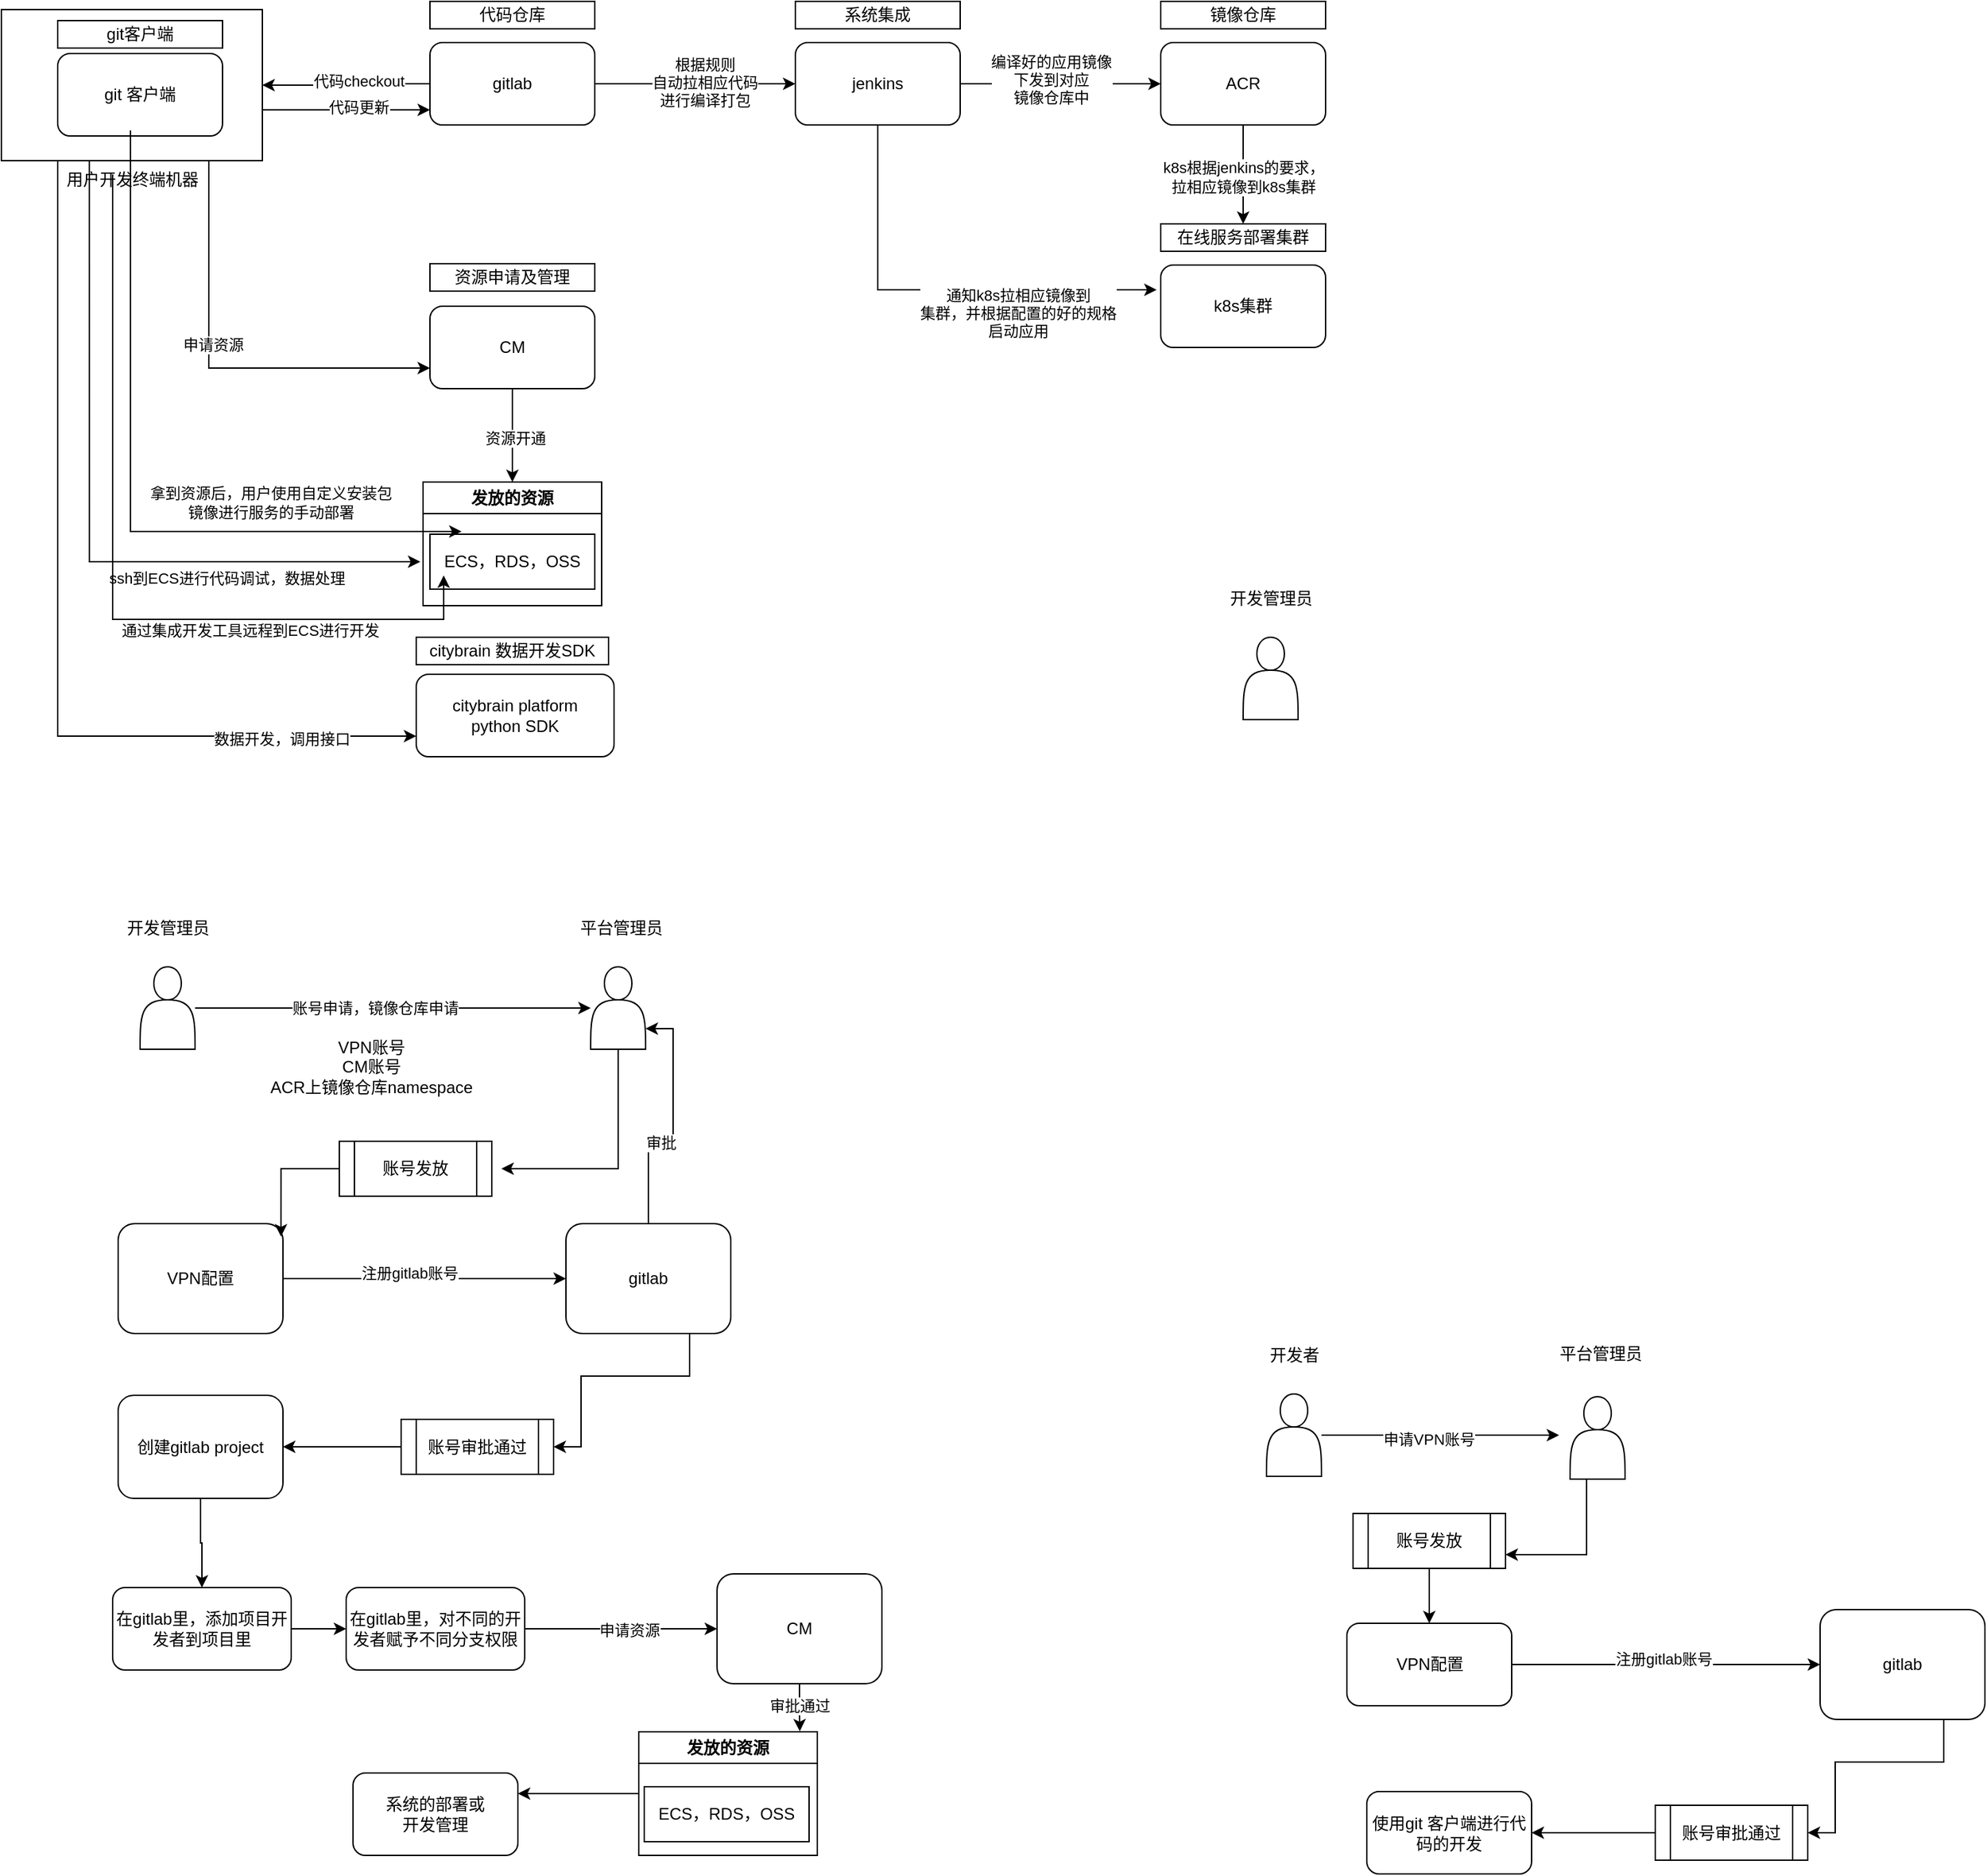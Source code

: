 <mxfile version="22.1.8" type="github">
  <diagram name="第 1 页" id="IHF5-MnVfziSvlJcvq6w">
    <mxGraphModel dx="1901" dy="1046" grid="1" gridSize="10" guides="1" tooltips="1" connect="1" arrows="1" fold="1" page="1" pageScale="1" pageWidth="1169" pageHeight="827" math="0" shadow="0">
      <root>
        <mxCell id="0" />
        <mxCell id="1" parent="0" />
        <mxCell id="IRgwDZgw4Co34BkoaDT--37" value="发放的资源" style="swimlane;whiteSpace=wrap;html=1;" vertex="1" parent="1">
          <mxGeometry x="386" y="560" width="130" height="90" as="geometry" />
        </mxCell>
        <mxCell id="IRgwDZgw4Co34BkoaDT--30" style="edgeStyle=orthogonalEdgeStyle;rounded=0;orthogonalLoop=1;jettySize=auto;html=1;entryX=0;entryY=0.75;entryDx=0;entryDy=0;" edge="1" parent="1" source="IRgwDZgw4Co34BkoaDT--29" target="IRgwDZgw4Co34BkoaDT--4">
          <mxGeometry relative="1" as="geometry">
            <mxPoint x="200" y="320" as="targetPoint" />
            <Array as="points">
              <mxPoint x="230" y="477" />
            </Array>
          </mxGeometry>
        </mxCell>
        <mxCell id="IRgwDZgw4Co34BkoaDT--31" value="申请资源" style="edgeLabel;html=1;align=center;verticalAlign=middle;resizable=0;points=[];" vertex="1" connectable="0" parent="IRgwDZgw4Co34BkoaDT--30">
          <mxGeometry x="-0.142" y="3" relative="1" as="geometry">
            <mxPoint as="offset" />
          </mxGeometry>
        </mxCell>
        <mxCell id="IRgwDZgw4Co34BkoaDT--34" style="edgeStyle=orthogonalEdgeStyle;rounded=0;orthogonalLoop=1;jettySize=auto;html=1;entryX=0;entryY=0.75;entryDx=0;entryDy=0;" edge="1" parent="1">
          <mxGeometry relative="1" as="geometry">
            <mxPoint x="269" y="289" as="sourcePoint" />
            <mxPoint x="391.0" y="289" as="targetPoint" />
            <Array as="points">
              <mxPoint x="300" y="289" />
              <mxPoint x="300" y="289" />
            </Array>
          </mxGeometry>
        </mxCell>
        <mxCell id="IRgwDZgw4Co34BkoaDT--35" value="代码更新" style="edgeLabel;html=1;align=center;verticalAlign=middle;resizable=0;points=[];" vertex="1" connectable="0" parent="IRgwDZgw4Co34BkoaDT--34">
          <mxGeometry x="0.143" y="2" relative="1" as="geometry">
            <mxPoint as="offset" />
          </mxGeometry>
        </mxCell>
        <mxCell id="IRgwDZgw4Co34BkoaDT--43" style="edgeStyle=orthogonalEdgeStyle;rounded=0;orthogonalLoop=1;jettySize=auto;html=1;entryX=0;entryY=0.5;entryDx=0;entryDy=0;" edge="1" parent="1">
          <mxGeometry relative="1" as="geometry">
            <mxPoint x="143.059" y="326" as="sourcePoint" />
            <mxPoint x="384" y="618" as="targetPoint" />
            <Array as="points">
              <mxPoint x="143" y="618" />
            </Array>
          </mxGeometry>
        </mxCell>
        <mxCell id="IRgwDZgw4Co34BkoaDT--44" value="ssh到ECS进行代码调试，数据处理" style="edgeLabel;html=1;align=center;verticalAlign=middle;resizable=0;points=[];" vertex="1" connectable="0" parent="IRgwDZgw4Co34BkoaDT--43">
          <mxGeometry x="0.322" y="-5" relative="1" as="geometry">
            <mxPoint x="40" y="7" as="offset" />
          </mxGeometry>
        </mxCell>
        <mxCell id="IRgwDZgw4Co34BkoaDT--49" style="edgeStyle=orthogonalEdgeStyle;rounded=0;orthogonalLoop=1;jettySize=auto;html=1;entryX=0;entryY=0.75;entryDx=0;entryDy=0;" edge="1" parent="1" source="IRgwDZgw4Co34BkoaDT--29" target="IRgwDZgw4Co34BkoaDT--47">
          <mxGeometry relative="1" as="geometry">
            <Array as="points">
              <mxPoint x="120" y="745" />
            </Array>
          </mxGeometry>
        </mxCell>
        <mxCell id="IRgwDZgw4Co34BkoaDT--50" value="数据开发，调用接口" style="edgeLabel;html=1;align=center;verticalAlign=middle;resizable=0;points=[];" vertex="1" connectable="0" parent="IRgwDZgw4Co34BkoaDT--49">
          <mxGeometry x="0.782" y="-2" relative="1" as="geometry">
            <mxPoint x="-24" as="offset" />
          </mxGeometry>
        </mxCell>
        <mxCell id="IRgwDZgw4Co34BkoaDT--29" value="用户开发终端机器" style="verticalLabelPosition=bottom;verticalAlign=top;html=1;shape=mxgraph.basic.rect;fillColor2=none;strokeWidth=1;size=20;indent=5;" vertex="1" parent="1">
          <mxGeometry x="79" y="216" width="190" height="110" as="geometry" />
        </mxCell>
        <mxCell id="IRgwDZgw4Co34BkoaDT--2" value="资源申请及管理" style="rounded=0;whiteSpace=wrap;html=1;" vertex="1" parent="1">
          <mxGeometry x="391" y="401" width="120" height="20" as="geometry" />
        </mxCell>
        <mxCell id="IRgwDZgw4Co34BkoaDT--15" style="edgeStyle=orthogonalEdgeStyle;rounded=0;orthogonalLoop=1;jettySize=auto;html=1;entryX=0;entryY=0.5;entryDx=0;entryDy=0;" edge="1" parent="1" source="IRgwDZgw4Co34BkoaDT--3" target="IRgwDZgw4Co34BkoaDT--6">
          <mxGeometry relative="1" as="geometry" />
        </mxCell>
        <mxCell id="IRgwDZgw4Co34BkoaDT--16" value="根据规则&lt;br&gt;自动拉相应代码&lt;br&gt;进行编译打包" style="edgeLabel;html=1;align=center;verticalAlign=middle;resizable=0;points=[];" vertex="1" connectable="0" parent="IRgwDZgw4Co34BkoaDT--15">
          <mxGeometry x="0.091" y="1" relative="1" as="geometry">
            <mxPoint as="offset" />
          </mxGeometry>
        </mxCell>
        <mxCell id="IRgwDZgw4Co34BkoaDT--32" style="edgeStyle=orthogonalEdgeStyle;rounded=0;orthogonalLoop=1;jettySize=auto;html=1;" edge="1" parent="1" source="IRgwDZgw4Co34BkoaDT--3" target="IRgwDZgw4Co34BkoaDT--29">
          <mxGeometry relative="1" as="geometry" />
        </mxCell>
        <mxCell id="IRgwDZgw4Co34BkoaDT--33" value="代码checkout" style="edgeLabel;html=1;align=center;verticalAlign=middle;resizable=0;points=[];" vertex="1" connectable="0" parent="IRgwDZgw4Co34BkoaDT--32">
          <mxGeometry x="-0.328" y="3" relative="1" as="geometry">
            <mxPoint x="-11" y="-5" as="offset" />
          </mxGeometry>
        </mxCell>
        <mxCell id="IRgwDZgw4Co34BkoaDT--3" value="gitlab" style="rounded=1;whiteSpace=wrap;html=1;" vertex="1" parent="1">
          <mxGeometry x="391" y="240" width="120" height="60" as="geometry" />
        </mxCell>
        <mxCell id="IRgwDZgw4Co34BkoaDT--41" style="edgeStyle=orthogonalEdgeStyle;rounded=0;orthogonalLoop=1;jettySize=auto;html=1;entryX=0.5;entryY=0;entryDx=0;entryDy=0;" edge="1" parent="1" source="IRgwDZgw4Co34BkoaDT--4" target="IRgwDZgw4Co34BkoaDT--37">
          <mxGeometry relative="1" as="geometry" />
        </mxCell>
        <mxCell id="IRgwDZgw4Co34BkoaDT--42" value="资源开通" style="edgeLabel;html=1;align=center;verticalAlign=middle;resizable=0;points=[];" vertex="1" connectable="0" parent="IRgwDZgw4Co34BkoaDT--41">
          <mxGeometry x="0.095" y="2" relative="1" as="geometry">
            <mxPoint y="-1" as="offset" />
          </mxGeometry>
        </mxCell>
        <mxCell id="IRgwDZgw4Co34BkoaDT--4" value="CM" style="rounded=1;whiteSpace=wrap;html=1;" vertex="1" parent="1">
          <mxGeometry x="391" y="432" width="120" height="60" as="geometry" />
        </mxCell>
        <mxCell id="IRgwDZgw4Co34BkoaDT--5" value="代码仓库" style="rounded=0;whiteSpace=wrap;html=1;" vertex="1" parent="1">
          <mxGeometry x="391" y="210" width="120" height="20" as="geometry" />
        </mxCell>
        <mxCell id="IRgwDZgw4Co34BkoaDT--17" style="edgeStyle=orthogonalEdgeStyle;rounded=0;orthogonalLoop=1;jettySize=auto;html=1;entryX=0;entryY=0.5;entryDx=0;entryDy=0;" edge="1" parent="1" source="IRgwDZgw4Co34BkoaDT--6" target="IRgwDZgw4Co34BkoaDT--8">
          <mxGeometry relative="1" as="geometry" />
        </mxCell>
        <mxCell id="IRgwDZgw4Co34BkoaDT--18" value="编译好的应用镜像&lt;br&gt;下发到对应&lt;br&gt;镜像仓库中" style="edgeLabel;html=1;align=center;verticalAlign=middle;resizable=0;points=[];" vertex="1" connectable="0" parent="IRgwDZgw4Co34BkoaDT--17">
          <mxGeometry x="-0.104" y="3" relative="1" as="geometry">
            <mxPoint as="offset" />
          </mxGeometry>
        </mxCell>
        <mxCell id="IRgwDZgw4Co34BkoaDT--19" style="edgeStyle=orthogonalEdgeStyle;rounded=0;orthogonalLoop=1;jettySize=auto;html=1;" edge="1" parent="1" source="IRgwDZgw4Co34BkoaDT--6">
          <mxGeometry relative="1" as="geometry">
            <mxPoint x="920" y="420" as="targetPoint" />
            <Array as="points">
              <mxPoint x="717" y="420" />
              <mxPoint x="911" y="420" />
            </Array>
          </mxGeometry>
        </mxCell>
        <mxCell id="IRgwDZgw4Co34BkoaDT--20" value="通知k8s拉相应镜像到&lt;br&gt;集群，并根据配置的好的规格&lt;br&gt;启动应用" style="edgeLabel;html=1;align=center;verticalAlign=middle;resizable=0;points=[];" vertex="1" connectable="0" parent="IRgwDZgw4Co34BkoaDT--19">
          <mxGeometry x="0.375" y="-2" relative="1" as="geometry">
            <mxPoint y="15" as="offset" />
          </mxGeometry>
        </mxCell>
        <mxCell id="IRgwDZgw4Co34BkoaDT--6" value="jenkins" style="rounded=1;whiteSpace=wrap;html=1;" vertex="1" parent="1">
          <mxGeometry x="657" y="240" width="120" height="60" as="geometry" />
        </mxCell>
        <mxCell id="IRgwDZgw4Co34BkoaDT--21" style="edgeStyle=orthogonalEdgeStyle;rounded=0;orthogonalLoop=1;jettySize=auto;html=1;entryX=0.5;entryY=0;entryDx=0;entryDy=0;" edge="1" parent="1" source="IRgwDZgw4Co34BkoaDT--8" target="IRgwDZgw4Co34BkoaDT--13">
          <mxGeometry relative="1" as="geometry" />
        </mxCell>
        <mxCell id="IRgwDZgw4Co34BkoaDT--22" value="k8s根据jenkins的要求，&lt;br&gt;拉相应镜像到k8s集群" style="edgeLabel;html=1;align=center;verticalAlign=middle;resizable=0;points=[];" vertex="1" connectable="0" parent="IRgwDZgw4Co34BkoaDT--21">
          <mxGeometry x="0.053" relative="1" as="geometry">
            <mxPoint as="offset" />
          </mxGeometry>
        </mxCell>
        <mxCell id="IRgwDZgw4Co34BkoaDT--8" value="ACR" style="rounded=1;whiteSpace=wrap;html=1;" vertex="1" parent="1">
          <mxGeometry x="923" y="240" width="120" height="60" as="geometry" />
        </mxCell>
        <mxCell id="IRgwDZgw4Co34BkoaDT--9" value="k8s集群" style="rounded=1;whiteSpace=wrap;html=1;" vertex="1" parent="1">
          <mxGeometry x="923" y="402" width="120" height="60" as="geometry" />
        </mxCell>
        <mxCell id="IRgwDZgw4Co34BkoaDT--10" value="git 客户端" style="rounded=1;whiteSpace=wrap;html=1;" vertex="1" parent="1">
          <mxGeometry x="120" y="248" width="120" height="60" as="geometry" />
        </mxCell>
        <mxCell id="IRgwDZgw4Co34BkoaDT--11" value="系统集成" style="rounded=0;whiteSpace=wrap;html=1;" vertex="1" parent="1">
          <mxGeometry x="657" y="210" width="120" height="20" as="geometry" />
        </mxCell>
        <mxCell id="IRgwDZgw4Co34BkoaDT--12" value="镜像仓库" style="rounded=0;whiteSpace=wrap;html=1;" vertex="1" parent="1">
          <mxGeometry x="923" y="210" width="120" height="20" as="geometry" />
        </mxCell>
        <mxCell id="IRgwDZgw4Co34BkoaDT--13" value="在线服务部署集群" style="rounded=0;whiteSpace=wrap;html=1;" vertex="1" parent="1">
          <mxGeometry x="923" y="372" width="120" height="20" as="geometry" />
        </mxCell>
        <mxCell id="IRgwDZgw4Co34BkoaDT--14" value="git客户端" style="rounded=0;whiteSpace=wrap;html=1;" vertex="1" parent="1">
          <mxGeometry x="120" y="224" width="120" height="20" as="geometry" />
        </mxCell>
        <mxCell id="IRgwDZgw4Co34BkoaDT--40" value="ECS，RDS，OSS" style="rounded=0;whiteSpace=wrap;html=1;" vertex="1" parent="1">
          <mxGeometry x="391" y="598" width="120" height="40" as="geometry" />
        </mxCell>
        <mxCell id="IRgwDZgw4Co34BkoaDT--47" value="citybrain platform&lt;br&gt;python SDK" style="rounded=1;whiteSpace=wrap;html=1;" vertex="1" parent="1">
          <mxGeometry x="381" y="700" width="144" height="60" as="geometry" />
        </mxCell>
        <mxCell id="IRgwDZgw4Co34BkoaDT--48" value="citybrain 数据开发SDK" style="rounded=0;whiteSpace=wrap;html=1;" vertex="1" parent="1">
          <mxGeometry x="381" y="673" width="140" height="20" as="geometry" />
        </mxCell>
        <mxCell id="IRgwDZgw4Co34BkoaDT--52" style="edgeStyle=orthogonalEdgeStyle;rounded=0;orthogonalLoop=1;jettySize=auto;html=1;entryX=0;entryY=0.5;entryDx=0;entryDy=0;" edge="1" parent="1">
          <mxGeometry relative="1" as="geometry">
            <mxPoint x="160" y="336" as="sourcePoint" />
            <mxPoint x="401" y="628" as="targetPoint" />
            <Array as="points">
              <mxPoint x="160" y="660" />
              <mxPoint x="401" y="660" />
            </Array>
          </mxGeometry>
        </mxCell>
        <mxCell id="IRgwDZgw4Co34BkoaDT--53" value="通过集成开发工具远程到ECS进行开发" style="edgeLabel;html=1;align=center;verticalAlign=middle;resizable=0;points=[];" vertex="1" connectable="0" parent="IRgwDZgw4Co34BkoaDT--52">
          <mxGeometry x="0.322" y="-5" relative="1" as="geometry">
            <mxPoint x="29" y="3" as="offset" />
          </mxGeometry>
        </mxCell>
        <mxCell id="IRgwDZgw4Co34BkoaDT--56" style="edgeStyle=orthogonalEdgeStyle;rounded=0;orthogonalLoop=1;jettySize=auto;html=1;entryX=0;entryY=0.5;entryDx=0;entryDy=0;" edge="1" parent="1">
          <mxGeometry relative="1" as="geometry">
            <mxPoint x="173" y="304" as="sourcePoint" />
            <mxPoint x="414" y="596" as="targetPoint" />
            <Array as="points">
              <mxPoint x="173" y="596" />
            </Array>
          </mxGeometry>
        </mxCell>
        <mxCell id="IRgwDZgw4Co34BkoaDT--57" value="拿到资源后，用户使用自定义安装包&lt;br&gt;镜像进行服务的手动部署" style="edgeLabel;html=1;align=center;verticalAlign=middle;resizable=0;points=[];" vertex="1" connectable="0" parent="IRgwDZgw4Co34BkoaDT--56">
          <mxGeometry x="0.322" y="-5" relative="1" as="geometry">
            <mxPoint x="41" y="-26" as="offset" />
          </mxGeometry>
        </mxCell>
        <mxCell id="IRgwDZgw4Co34BkoaDT--64" style="edgeStyle=orthogonalEdgeStyle;rounded=0;orthogonalLoop=1;jettySize=auto;html=1;" edge="1" parent="1" source="IRgwDZgw4Co34BkoaDT--58" target="IRgwDZgw4Co34BkoaDT--62">
          <mxGeometry relative="1" as="geometry" />
        </mxCell>
        <mxCell id="IRgwDZgw4Co34BkoaDT--65" value="账号申请，镜像仓库申请" style="edgeLabel;html=1;align=center;verticalAlign=middle;resizable=0;points=[];" vertex="1" connectable="0" parent="IRgwDZgw4Co34BkoaDT--64">
          <mxGeometry x="-0.092" relative="1" as="geometry">
            <mxPoint as="offset" />
          </mxGeometry>
        </mxCell>
        <mxCell id="IRgwDZgw4Co34BkoaDT--58" value="" style="shape=actor;whiteSpace=wrap;html=1;" vertex="1" parent="1">
          <mxGeometry x="180" y="913" width="40" height="60" as="geometry" />
        </mxCell>
        <mxCell id="IRgwDZgw4Co34BkoaDT--60" value="开发管理员" style="text;html=1;align=center;verticalAlign=middle;resizable=0;points=[];autosize=1;strokeColor=none;fillColor=none;" vertex="1" parent="1">
          <mxGeometry x="160" y="870" width="80" height="30" as="geometry" />
        </mxCell>
        <mxCell id="IRgwDZgw4Co34BkoaDT--70" style="edgeStyle=orthogonalEdgeStyle;rounded=0;orthogonalLoop=1;jettySize=auto;html=1;entryX=1;entryY=0.75;entryDx=0;entryDy=0;" edge="1" parent="1" source="IRgwDZgw4Co34BkoaDT--62">
          <mxGeometry relative="1" as="geometry">
            <mxPoint x="443" y="1060" as="targetPoint" />
            <Array as="points">
              <mxPoint x="528" y="1060" />
            </Array>
          </mxGeometry>
        </mxCell>
        <mxCell id="IRgwDZgw4Co34BkoaDT--62" value="" style="shape=actor;whiteSpace=wrap;html=1;" vertex="1" parent="1">
          <mxGeometry x="508" y="913" width="40" height="60" as="geometry" />
        </mxCell>
        <mxCell id="IRgwDZgw4Co34BkoaDT--63" value="平台管理员" style="text;html=1;align=center;verticalAlign=middle;resizable=0;points=[];autosize=1;strokeColor=none;fillColor=none;" vertex="1" parent="1">
          <mxGeometry x="490" y="870" width="80" height="30" as="geometry" />
        </mxCell>
        <mxCell id="IRgwDZgw4Co34BkoaDT--66" value="VPN账号&lt;br&gt;CM账号&lt;br&gt;ACR上镜像仓库namespace" style="text;html=1;align=center;verticalAlign=middle;resizable=0;points=[];autosize=1;strokeColor=none;fillColor=none;" vertex="1" parent="1">
          <mxGeometry x="263" y="956" width="170" height="60" as="geometry" />
        </mxCell>
        <mxCell id="IRgwDZgw4Co34BkoaDT--68" value="账号发放" style="shape=process;whiteSpace=wrap;html=1;backgroundOutline=1;" vertex="1" parent="1">
          <mxGeometry x="325" y="1040" width="111" height="40" as="geometry" />
        </mxCell>
        <mxCell id="IRgwDZgw4Co34BkoaDT--78" style="edgeStyle=orthogonalEdgeStyle;rounded=0;orthogonalLoop=1;jettySize=auto;html=1;" edge="1" parent="1" source="IRgwDZgw4Co34BkoaDT--71" target="IRgwDZgw4Co34BkoaDT--75">
          <mxGeometry relative="1" as="geometry" />
        </mxCell>
        <mxCell id="IRgwDZgw4Co34BkoaDT--79" value="注册gitlab账号" style="edgeLabel;html=1;align=center;verticalAlign=middle;resizable=0;points=[];" vertex="1" connectable="0" parent="IRgwDZgw4Co34BkoaDT--78">
          <mxGeometry x="-0.106" y="4" relative="1" as="geometry">
            <mxPoint as="offset" />
          </mxGeometry>
        </mxCell>
        <mxCell id="IRgwDZgw4Co34BkoaDT--71" value="VPN配置" style="rounded=1;whiteSpace=wrap;html=1;" vertex="1" parent="1">
          <mxGeometry x="164" y="1100" width="120" height="80" as="geometry" />
        </mxCell>
        <mxCell id="IRgwDZgw4Co34BkoaDT--80" style="edgeStyle=orthogonalEdgeStyle;rounded=0;orthogonalLoop=1;jettySize=auto;html=1;entryX=1;entryY=0.75;entryDx=0;entryDy=0;" edge="1" parent="1" source="IRgwDZgw4Co34BkoaDT--75" target="IRgwDZgw4Co34BkoaDT--62">
          <mxGeometry relative="1" as="geometry" />
        </mxCell>
        <mxCell id="IRgwDZgw4Co34BkoaDT--81" value="审批" style="edgeLabel;html=1;align=center;verticalAlign=middle;resizable=0;points=[];" vertex="1" connectable="0" parent="IRgwDZgw4Co34BkoaDT--80">
          <mxGeometry x="-0.196" y="-4" relative="1" as="geometry">
            <mxPoint as="offset" />
          </mxGeometry>
        </mxCell>
        <mxCell id="IRgwDZgw4Co34BkoaDT--85" style="edgeStyle=orthogonalEdgeStyle;rounded=0;orthogonalLoop=1;jettySize=auto;html=1;entryX=1;entryY=0.5;entryDx=0;entryDy=0;" edge="1" parent="1" source="IRgwDZgw4Co34BkoaDT--75" target="IRgwDZgw4Co34BkoaDT--84">
          <mxGeometry relative="1" as="geometry">
            <mxPoint x="508" y="1240" as="targetPoint" />
            <Array as="points">
              <mxPoint x="580" y="1211" />
              <mxPoint x="501" y="1211" />
              <mxPoint x="501" y="1262" />
            </Array>
          </mxGeometry>
        </mxCell>
        <mxCell id="IRgwDZgw4Co34BkoaDT--75" value="gitlab" style="rounded=1;whiteSpace=wrap;html=1;" vertex="1" parent="1">
          <mxGeometry x="490" y="1100" width="120" height="80" as="geometry" />
        </mxCell>
        <mxCell id="IRgwDZgw4Co34BkoaDT--77" style="edgeStyle=orthogonalEdgeStyle;rounded=0;orthogonalLoop=1;jettySize=auto;html=1;entryX=0.988;entryY=0.117;entryDx=0;entryDy=0;entryPerimeter=0;" edge="1" parent="1" source="IRgwDZgw4Co34BkoaDT--68" target="IRgwDZgw4Co34BkoaDT--71">
          <mxGeometry relative="1" as="geometry" />
        </mxCell>
        <mxCell id="IRgwDZgw4Co34BkoaDT--88" style="edgeStyle=orthogonalEdgeStyle;rounded=0;orthogonalLoop=1;jettySize=auto;html=1;entryX=0.5;entryY=0;entryDx=0;entryDy=0;" edge="1" parent="1" source="IRgwDZgw4Co34BkoaDT--82" target="IRgwDZgw4Co34BkoaDT--87">
          <mxGeometry relative="1" as="geometry" />
        </mxCell>
        <mxCell id="IRgwDZgw4Co34BkoaDT--82" value="创建gitlab project" style="rounded=1;whiteSpace=wrap;html=1;" vertex="1" parent="1">
          <mxGeometry x="164" y="1225" width="120" height="75" as="geometry" />
        </mxCell>
        <mxCell id="IRgwDZgw4Co34BkoaDT--86" style="edgeStyle=orthogonalEdgeStyle;rounded=0;orthogonalLoop=1;jettySize=auto;html=1;entryX=1;entryY=0.5;entryDx=0;entryDy=0;" edge="1" parent="1" source="IRgwDZgw4Co34BkoaDT--84" target="IRgwDZgw4Co34BkoaDT--82">
          <mxGeometry relative="1" as="geometry" />
        </mxCell>
        <mxCell id="IRgwDZgw4Co34BkoaDT--84" value="账号审批通过" style="shape=process;whiteSpace=wrap;html=1;backgroundOutline=1;" vertex="1" parent="1">
          <mxGeometry x="370" y="1242.5" width="111" height="40" as="geometry" />
        </mxCell>
        <mxCell id="IRgwDZgw4Co34BkoaDT--90" style="edgeStyle=orthogonalEdgeStyle;rounded=0;orthogonalLoop=1;jettySize=auto;html=1;entryX=0;entryY=0.5;entryDx=0;entryDy=0;" edge="1" parent="1" source="IRgwDZgw4Co34BkoaDT--87" target="IRgwDZgw4Co34BkoaDT--89">
          <mxGeometry relative="1" as="geometry" />
        </mxCell>
        <mxCell id="IRgwDZgw4Co34BkoaDT--87" value="在gitlab里，添加项目开发者到项目里" style="rounded=1;whiteSpace=wrap;html=1;" vertex="1" parent="1">
          <mxGeometry x="160" y="1365" width="130" height="60" as="geometry" />
        </mxCell>
        <mxCell id="IRgwDZgw4Co34BkoaDT--92" style="edgeStyle=orthogonalEdgeStyle;rounded=0;orthogonalLoop=1;jettySize=auto;html=1;" edge="1" parent="1" source="IRgwDZgw4Co34BkoaDT--89" target="IRgwDZgw4Co34BkoaDT--91">
          <mxGeometry relative="1" as="geometry" />
        </mxCell>
        <mxCell id="IRgwDZgw4Co34BkoaDT--93" value="申请资源" style="edgeLabel;html=1;align=center;verticalAlign=middle;resizable=0;points=[];" vertex="1" connectable="0" parent="IRgwDZgw4Co34BkoaDT--92">
          <mxGeometry x="0.08" y="-1" relative="1" as="geometry">
            <mxPoint as="offset" />
          </mxGeometry>
        </mxCell>
        <mxCell id="IRgwDZgw4Co34BkoaDT--89" value="在gitlab里，对不同的开发者赋予不同分支权限" style="rounded=1;whiteSpace=wrap;html=1;" vertex="1" parent="1">
          <mxGeometry x="330" y="1365" width="130" height="60" as="geometry" />
        </mxCell>
        <mxCell id="IRgwDZgw4Co34BkoaDT--91" value="CM" style="rounded=1;whiteSpace=wrap;html=1;" vertex="1" parent="1">
          <mxGeometry x="600" y="1355" width="120" height="80" as="geometry" />
        </mxCell>
        <mxCell id="IRgwDZgw4Co34BkoaDT--94" value="系统的部署或&lt;br&gt;开发管理" style="rounded=1;whiteSpace=wrap;html=1;" vertex="1" parent="1">
          <mxGeometry x="335" y="1500" width="120" height="60" as="geometry" />
        </mxCell>
        <mxCell id="IRgwDZgw4Co34BkoaDT--103" style="edgeStyle=orthogonalEdgeStyle;rounded=0;orthogonalLoop=1;jettySize=auto;html=1;entryX=1;entryY=0.25;entryDx=0;entryDy=0;" edge="1" parent="1" source="IRgwDZgw4Co34BkoaDT--98" target="IRgwDZgw4Co34BkoaDT--94">
          <mxGeometry relative="1" as="geometry" />
        </mxCell>
        <mxCell id="IRgwDZgw4Co34BkoaDT--98" value="发放的资源" style="swimlane;whiteSpace=wrap;html=1;" vertex="1" parent="1">
          <mxGeometry x="543" y="1470" width="130" height="90" as="geometry" />
        </mxCell>
        <mxCell id="IRgwDZgw4Co34BkoaDT--100" value="ECS，RDS，OSS" style="rounded=0;whiteSpace=wrap;html=1;" vertex="1" parent="IRgwDZgw4Co34BkoaDT--98">
          <mxGeometry x="4" y="40" width="120" height="40" as="geometry" />
        </mxCell>
        <mxCell id="IRgwDZgw4Co34BkoaDT--101" style="edgeStyle=orthogonalEdgeStyle;rounded=0;orthogonalLoop=1;jettySize=auto;html=1;entryX=0.902;entryY=-0.004;entryDx=0;entryDy=0;entryPerimeter=0;" edge="1" parent="1" source="IRgwDZgw4Co34BkoaDT--91" target="IRgwDZgw4Co34BkoaDT--98">
          <mxGeometry relative="1" as="geometry" />
        </mxCell>
        <mxCell id="IRgwDZgw4Co34BkoaDT--102" value="审批通过" style="edgeLabel;html=1;align=center;verticalAlign=middle;resizable=0;points=[];" vertex="1" connectable="0" parent="IRgwDZgw4Co34BkoaDT--101">
          <mxGeometry x="-0.228" relative="1" as="geometry">
            <mxPoint y="2" as="offset" />
          </mxGeometry>
        </mxCell>
        <mxCell id="IRgwDZgw4Co34BkoaDT--108" style="edgeStyle=orthogonalEdgeStyle;rounded=0;orthogonalLoop=1;jettySize=auto;html=1;" edge="1" parent="1" source="IRgwDZgw4Co34BkoaDT--104">
          <mxGeometry relative="1" as="geometry">
            <mxPoint x="1213" y="1254" as="targetPoint" />
          </mxGeometry>
        </mxCell>
        <mxCell id="IRgwDZgw4Co34BkoaDT--109" value="申请VPN账号" style="edgeLabel;html=1;align=center;verticalAlign=middle;resizable=0;points=[];" vertex="1" connectable="0" parent="IRgwDZgw4Co34BkoaDT--108">
          <mxGeometry x="-0.099" y="-3" relative="1" as="geometry">
            <mxPoint as="offset" />
          </mxGeometry>
        </mxCell>
        <mxCell id="IRgwDZgw4Co34BkoaDT--104" value="" style="shape=actor;whiteSpace=wrap;html=1;" vertex="1" parent="1">
          <mxGeometry x="1000" y="1224" width="40" height="60" as="geometry" />
        </mxCell>
        <mxCell id="IRgwDZgw4Co34BkoaDT--105" value="开发者" style="text;html=1;align=center;verticalAlign=middle;resizable=0;points=[];autosize=1;strokeColor=none;fillColor=none;" vertex="1" parent="1">
          <mxGeometry x="990" y="1181" width="60" height="30" as="geometry" />
        </mxCell>
        <mxCell id="IRgwDZgw4Co34BkoaDT--111" style="edgeStyle=orthogonalEdgeStyle;rounded=0;orthogonalLoop=1;jettySize=auto;html=1;entryX=1;entryY=0.75;entryDx=0;entryDy=0;" edge="1" parent="1" source="IRgwDZgw4Co34BkoaDT--106" target="IRgwDZgw4Co34BkoaDT--110">
          <mxGeometry relative="1" as="geometry">
            <Array as="points">
              <mxPoint x="1233" y="1341" />
            </Array>
          </mxGeometry>
        </mxCell>
        <mxCell id="IRgwDZgw4Co34BkoaDT--106" value="" style="shape=actor;whiteSpace=wrap;html=1;" vertex="1" parent="1">
          <mxGeometry x="1221" y="1226" width="40" height="60" as="geometry" />
        </mxCell>
        <mxCell id="IRgwDZgw4Co34BkoaDT--107" value="平台管理员" style="text;html=1;align=center;verticalAlign=middle;resizable=0;points=[];autosize=1;strokeColor=none;fillColor=none;" vertex="1" parent="1">
          <mxGeometry x="1203" y="1180" width="80" height="30" as="geometry" />
        </mxCell>
        <mxCell id="IRgwDZgw4Co34BkoaDT--114" value="" style="edgeStyle=orthogonalEdgeStyle;rounded=0;orthogonalLoop=1;jettySize=auto;html=1;" edge="1" parent="1" source="IRgwDZgw4Co34BkoaDT--110" target="IRgwDZgw4Co34BkoaDT--112">
          <mxGeometry relative="1" as="geometry" />
        </mxCell>
        <mxCell id="IRgwDZgw4Co34BkoaDT--110" value="账号发放" style="shape=process;whiteSpace=wrap;html=1;backgroundOutline=1;" vertex="1" parent="1">
          <mxGeometry x="1063" y="1311" width="111" height="40" as="geometry" />
        </mxCell>
        <mxCell id="IRgwDZgw4Co34BkoaDT--119" style="edgeStyle=orthogonalEdgeStyle;rounded=0;orthogonalLoop=1;jettySize=auto;html=1;" edge="1" parent="1" source="IRgwDZgw4Co34BkoaDT--112" target="IRgwDZgw4Co34BkoaDT--117">
          <mxGeometry relative="1" as="geometry" />
        </mxCell>
        <mxCell id="IRgwDZgw4Co34BkoaDT--112" value="VPN配置" style="rounded=1;whiteSpace=wrap;html=1;" vertex="1" parent="1">
          <mxGeometry x="1058.5" y="1391" width="120" height="60" as="geometry" />
        </mxCell>
        <mxCell id="IRgwDZgw4Co34BkoaDT--115" value="注册gitlab账号" style="edgeLabel;html=1;align=center;verticalAlign=middle;resizable=0;points=[];" vertex="1" connectable="0" parent="1">
          <mxGeometry x="1288.765" y="1417" as="geometry" />
        </mxCell>
        <mxCell id="IRgwDZgw4Co34BkoaDT--116" style="edgeStyle=orthogonalEdgeStyle;rounded=0;orthogonalLoop=1;jettySize=auto;html=1;entryX=1;entryY=0.5;entryDx=0;entryDy=0;" edge="1" parent="1" source="IRgwDZgw4Co34BkoaDT--117" target="IRgwDZgw4Co34BkoaDT--118">
          <mxGeometry relative="1" as="geometry">
            <mxPoint x="1421" y="1521" as="targetPoint" />
            <Array as="points">
              <mxPoint x="1493" y="1492" />
              <mxPoint x="1414" y="1492" />
              <mxPoint x="1414" y="1543" />
            </Array>
          </mxGeometry>
        </mxCell>
        <mxCell id="IRgwDZgw4Co34BkoaDT--117" value="gitlab" style="rounded=1;whiteSpace=wrap;html=1;" vertex="1" parent="1">
          <mxGeometry x="1403" y="1381" width="120" height="80" as="geometry" />
        </mxCell>
        <mxCell id="IRgwDZgw4Co34BkoaDT--121" value="" style="edgeStyle=orthogonalEdgeStyle;rounded=0;orthogonalLoop=1;jettySize=auto;html=1;" edge="1" parent="1" source="IRgwDZgw4Co34BkoaDT--118" target="IRgwDZgw4Co34BkoaDT--120">
          <mxGeometry relative="1" as="geometry" />
        </mxCell>
        <mxCell id="IRgwDZgw4Co34BkoaDT--118" value="账号审批通过" style="shape=process;whiteSpace=wrap;html=1;backgroundOutline=1;" vertex="1" parent="1">
          <mxGeometry x="1283" y="1523.5" width="111" height="40" as="geometry" />
        </mxCell>
        <mxCell id="IRgwDZgw4Co34BkoaDT--120" value="使用git 客户端进行代码的开发" style="rounded=1;whiteSpace=wrap;html=1;" vertex="1" parent="1">
          <mxGeometry x="1073" y="1513.5" width="120" height="60" as="geometry" />
        </mxCell>
        <mxCell id="IRgwDZgw4Co34BkoaDT--123" value="" style="shape=actor;whiteSpace=wrap;html=1;" vertex="1" parent="1">
          <mxGeometry x="983" y="673" width="40" height="60" as="geometry" />
        </mxCell>
        <mxCell id="IRgwDZgw4Co34BkoaDT--124" value="开发管理员" style="text;html=1;align=center;verticalAlign=middle;resizable=0;points=[];autosize=1;strokeColor=none;fillColor=none;" vertex="1" parent="1">
          <mxGeometry x="963" y="630" width="80" height="30" as="geometry" />
        </mxCell>
      </root>
    </mxGraphModel>
  </diagram>
</mxfile>
